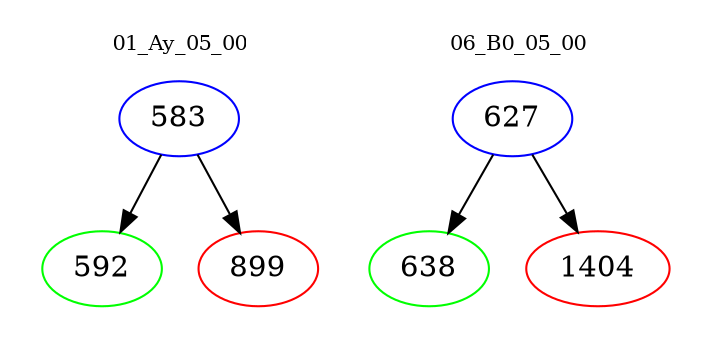digraph{
subgraph cluster_0 {
color = white
label = "01_Ay_05_00";
fontsize=10;
T0_583 [label="583", color="blue"]
T0_583 -> T0_592 [color="black"]
T0_592 [label="592", color="green"]
T0_583 -> T0_899 [color="black"]
T0_899 [label="899", color="red"]
}
subgraph cluster_1 {
color = white
label = "06_B0_05_00";
fontsize=10;
T1_627 [label="627", color="blue"]
T1_627 -> T1_638 [color="black"]
T1_638 [label="638", color="green"]
T1_627 -> T1_1404 [color="black"]
T1_1404 [label="1404", color="red"]
}
}
